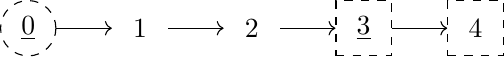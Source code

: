 \documentclass[tikz]{standalone}
\usetikzlibrary{arrows,arrows.meta,positioning}
\begin{document}
\begin{tikzpicture}[%
    every node/.style = {minimum size = 2em}]

    \node[draw,circle,dashed] (0) at (0,0) {\underline{0}};
    \node (1) [right=2em of 0] {1};
    \node (2) [right=2em of 1] {2};
    \node[draw,dashed] (3) [right=2em of 2] {\underline{3}};
    \node[draw,dashed] (4) [right=2em of 3] {4};

    \foreach \Source/\Target in {0/1, 1/2, 2/3, 3/4}
        \draw[->] (\Source) to (\Target);
\end{tikzpicture}
\end{document}
